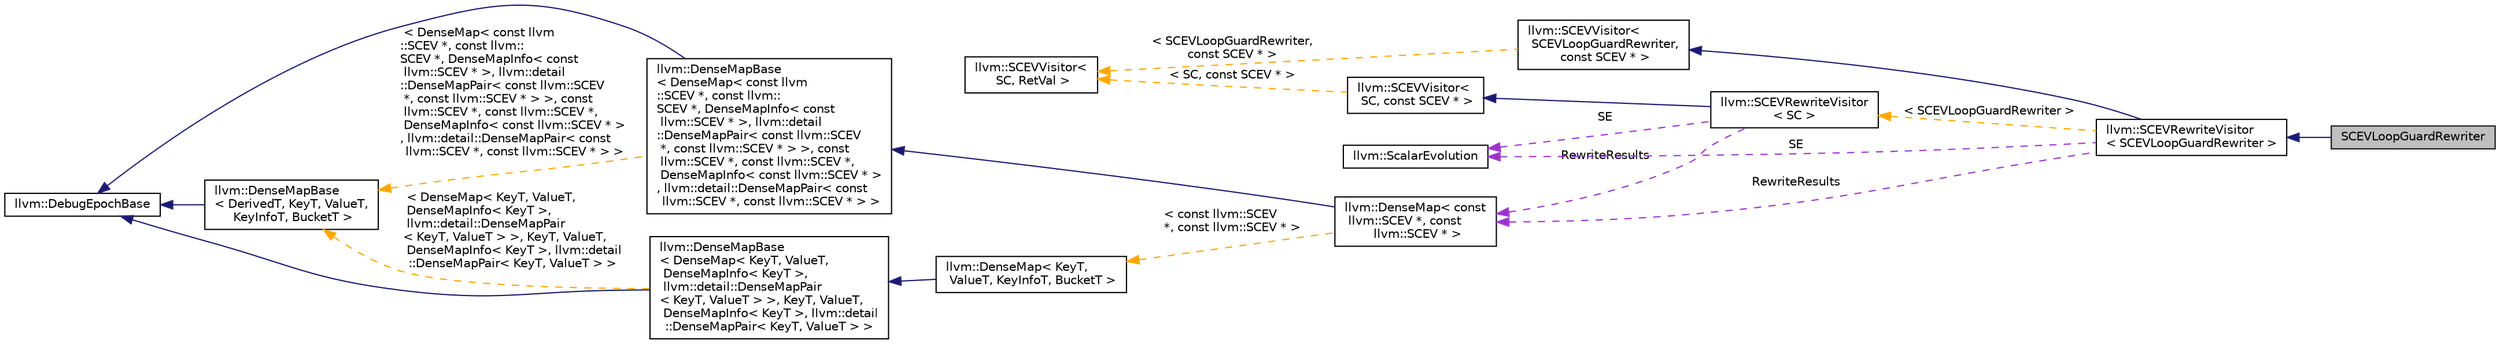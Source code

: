 digraph "SCEVLoopGuardRewriter"
{
 // LATEX_PDF_SIZE
  bgcolor="transparent";
  edge [fontname="Helvetica",fontsize="10",labelfontname="Helvetica",labelfontsize="10"];
  node [fontname="Helvetica",fontsize="10",shape=record];
  rankdir="LR";
  Node1 [label="SCEVLoopGuardRewriter",height=0.2,width=0.4,color="black", fillcolor="grey75", style="filled", fontcolor="black",tooltip="A rewriter to replace SCEV expressions in Map with the corresponding entry in the map."];
  Node2 -> Node1 [dir="back",color="midnightblue",fontsize="10",style="solid",fontname="Helvetica"];
  Node2 [label="llvm::SCEVRewriteVisitor\l\< SCEVLoopGuardRewriter \>",height=0.2,width=0.4,color="black",URL="$classllvm_1_1SCEVRewriteVisitor.html",tooltip=" "];
  Node3 -> Node2 [dir="back",color="midnightblue",fontsize="10",style="solid",fontname="Helvetica"];
  Node3 [label="llvm::SCEVVisitor\<\l SCEVLoopGuardRewriter,\l const SCEV * \>",height=0.2,width=0.4,color="black",URL="$structllvm_1_1SCEVVisitor.html",tooltip=" "];
  Node4 -> Node3 [dir="back",color="orange",fontsize="10",style="dashed",label=" \< SCEVLoopGuardRewriter,\l const SCEV * \>" ,fontname="Helvetica"];
  Node4 [label="llvm::SCEVVisitor\<\l SC, RetVal \>",height=0.2,width=0.4,color="black",URL="$structllvm_1_1SCEVVisitor.html",tooltip="This class defines a simple visitor class that may be used for various SCEV analysis purposes."];
  Node5 -> Node2 [dir="back",color="darkorchid3",fontsize="10",style="dashed",label=" RewriteResults" ,fontname="Helvetica"];
  Node5 [label="llvm::DenseMap\< const\l llvm::SCEV *, const\l llvm::SCEV * \>",height=0.2,width=0.4,color="black",URL="$classllvm_1_1DenseMap.html",tooltip=" "];
  Node6 -> Node5 [dir="back",color="midnightblue",fontsize="10",style="solid",fontname="Helvetica"];
  Node6 [label="llvm::DenseMapBase\l\< DenseMap\< const llvm\l::SCEV *, const llvm::\lSCEV *, DenseMapInfo\< const\l llvm::SCEV * \>, llvm::detail\l::DenseMapPair\< const llvm::SCEV\l *, const llvm::SCEV * \> \>, const\l llvm::SCEV *, const llvm::SCEV *,\l DenseMapInfo\< const llvm::SCEV * \>\l, llvm::detail::DenseMapPair\< const\l llvm::SCEV *, const llvm::SCEV * \> \>",height=0.2,width=0.4,color="black",URL="$classllvm_1_1DenseMapBase.html",tooltip=" "];
  Node7 -> Node6 [dir="back",color="midnightblue",fontsize="10",style="solid",fontname="Helvetica"];
  Node7 [label="llvm::DebugEpochBase",height=0.2,width=0.4,color="black",URL="$classllvm_1_1DebugEpochBase.html",tooltip="A base class for data structure classes wishing to make iterators (\"handles\") pointing into themselve..."];
  Node8 -> Node6 [dir="back",color="orange",fontsize="10",style="dashed",label=" \< DenseMap\< const llvm\l::SCEV *, const llvm::\lSCEV *, DenseMapInfo\< const\l llvm::SCEV * \>, llvm::detail\l::DenseMapPair\< const llvm::SCEV\l *, const llvm::SCEV * \> \>, const\l llvm::SCEV *, const llvm::SCEV *,\l DenseMapInfo\< const llvm::SCEV * \>\l, llvm::detail::DenseMapPair\< const\l llvm::SCEV *, const llvm::SCEV * \> \>" ,fontname="Helvetica"];
  Node8 [label="llvm::DenseMapBase\l\< DerivedT, KeyT, ValueT,\l KeyInfoT, BucketT \>",height=0.2,width=0.4,color="black",URL="$classllvm_1_1DenseMapBase.html",tooltip=" "];
  Node7 -> Node8 [dir="back",color="midnightblue",fontsize="10",style="solid",fontname="Helvetica"];
  Node9 -> Node5 [dir="back",color="orange",fontsize="10",style="dashed",label=" \< const llvm::SCEV\l *, const llvm::SCEV * \>" ,fontname="Helvetica"];
  Node9 [label="llvm::DenseMap\< KeyT,\l ValueT, KeyInfoT, BucketT \>",height=0.2,width=0.4,color="black",URL="$classllvm_1_1DenseMap.html",tooltip=" "];
  Node10 -> Node9 [dir="back",color="midnightblue",fontsize="10",style="solid",fontname="Helvetica"];
  Node10 [label="llvm::DenseMapBase\l\< DenseMap\< KeyT, ValueT,\l DenseMapInfo\< KeyT \>,\l llvm::detail::DenseMapPair\l\< KeyT, ValueT \> \>, KeyT, ValueT,\l DenseMapInfo\< KeyT \>, llvm::detail\l::DenseMapPair\< KeyT, ValueT \> \>",height=0.2,width=0.4,color="black",URL="$classllvm_1_1DenseMapBase.html",tooltip=" "];
  Node7 -> Node10 [dir="back",color="midnightblue",fontsize="10",style="solid",fontname="Helvetica"];
  Node8 -> Node10 [dir="back",color="orange",fontsize="10",style="dashed",label=" \< DenseMap\< KeyT, ValueT,\l DenseMapInfo\< KeyT \>,\l llvm::detail::DenseMapPair\l\< KeyT, ValueT \> \>, KeyT, ValueT,\l DenseMapInfo\< KeyT \>, llvm::detail\l::DenseMapPair\< KeyT, ValueT \> \>" ,fontname="Helvetica"];
  Node11 -> Node2 [dir="back",color="darkorchid3",fontsize="10",style="dashed",label=" SE" ,fontname="Helvetica"];
  Node11 [label="llvm::ScalarEvolution",height=0.2,width=0.4,color="black",URL="$classllvm_1_1ScalarEvolution.html",tooltip="The main scalar evolution driver."];
  Node12 -> Node2 [dir="back",color="orange",fontsize="10",style="dashed",label=" \< SCEVLoopGuardRewriter \>" ,fontname="Helvetica"];
  Node12 [label="llvm::SCEVRewriteVisitor\l\< SC \>",height=0.2,width=0.4,color="black",URL="$classllvm_1_1SCEVRewriteVisitor.html",tooltip="This visitor recursively visits a SCEV expression and re-writes it."];
  Node13 -> Node12 [dir="back",color="midnightblue",fontsize="10",style="solid",fontname="Helvetica"];
  Node13 [label="llvm::SCEVVisitor\<\l SC, const SCEV * \>",height=0.2,width=0.4,color="black",URL="$structllvm_1_1SCEVVisitor.html",tooltip=" "];
  Node4 -> Node13 [dir="back",color="orange",fontsize="10",style="dashed",label=" \< SC, const SCEV * \>" ,fontname="Helvetica"];
  Node5 -> Node12 [dir="back",color="darkorchid3",fontsize="10",style="dashed",label=" RewriteResults" ,fontname="Helvetica"];
  Node11 -> Node12 [dir="back",color="darkorchid3",fontsize="10",style="dashed",label=" SE" ,fontname="Helvetica"];
}
